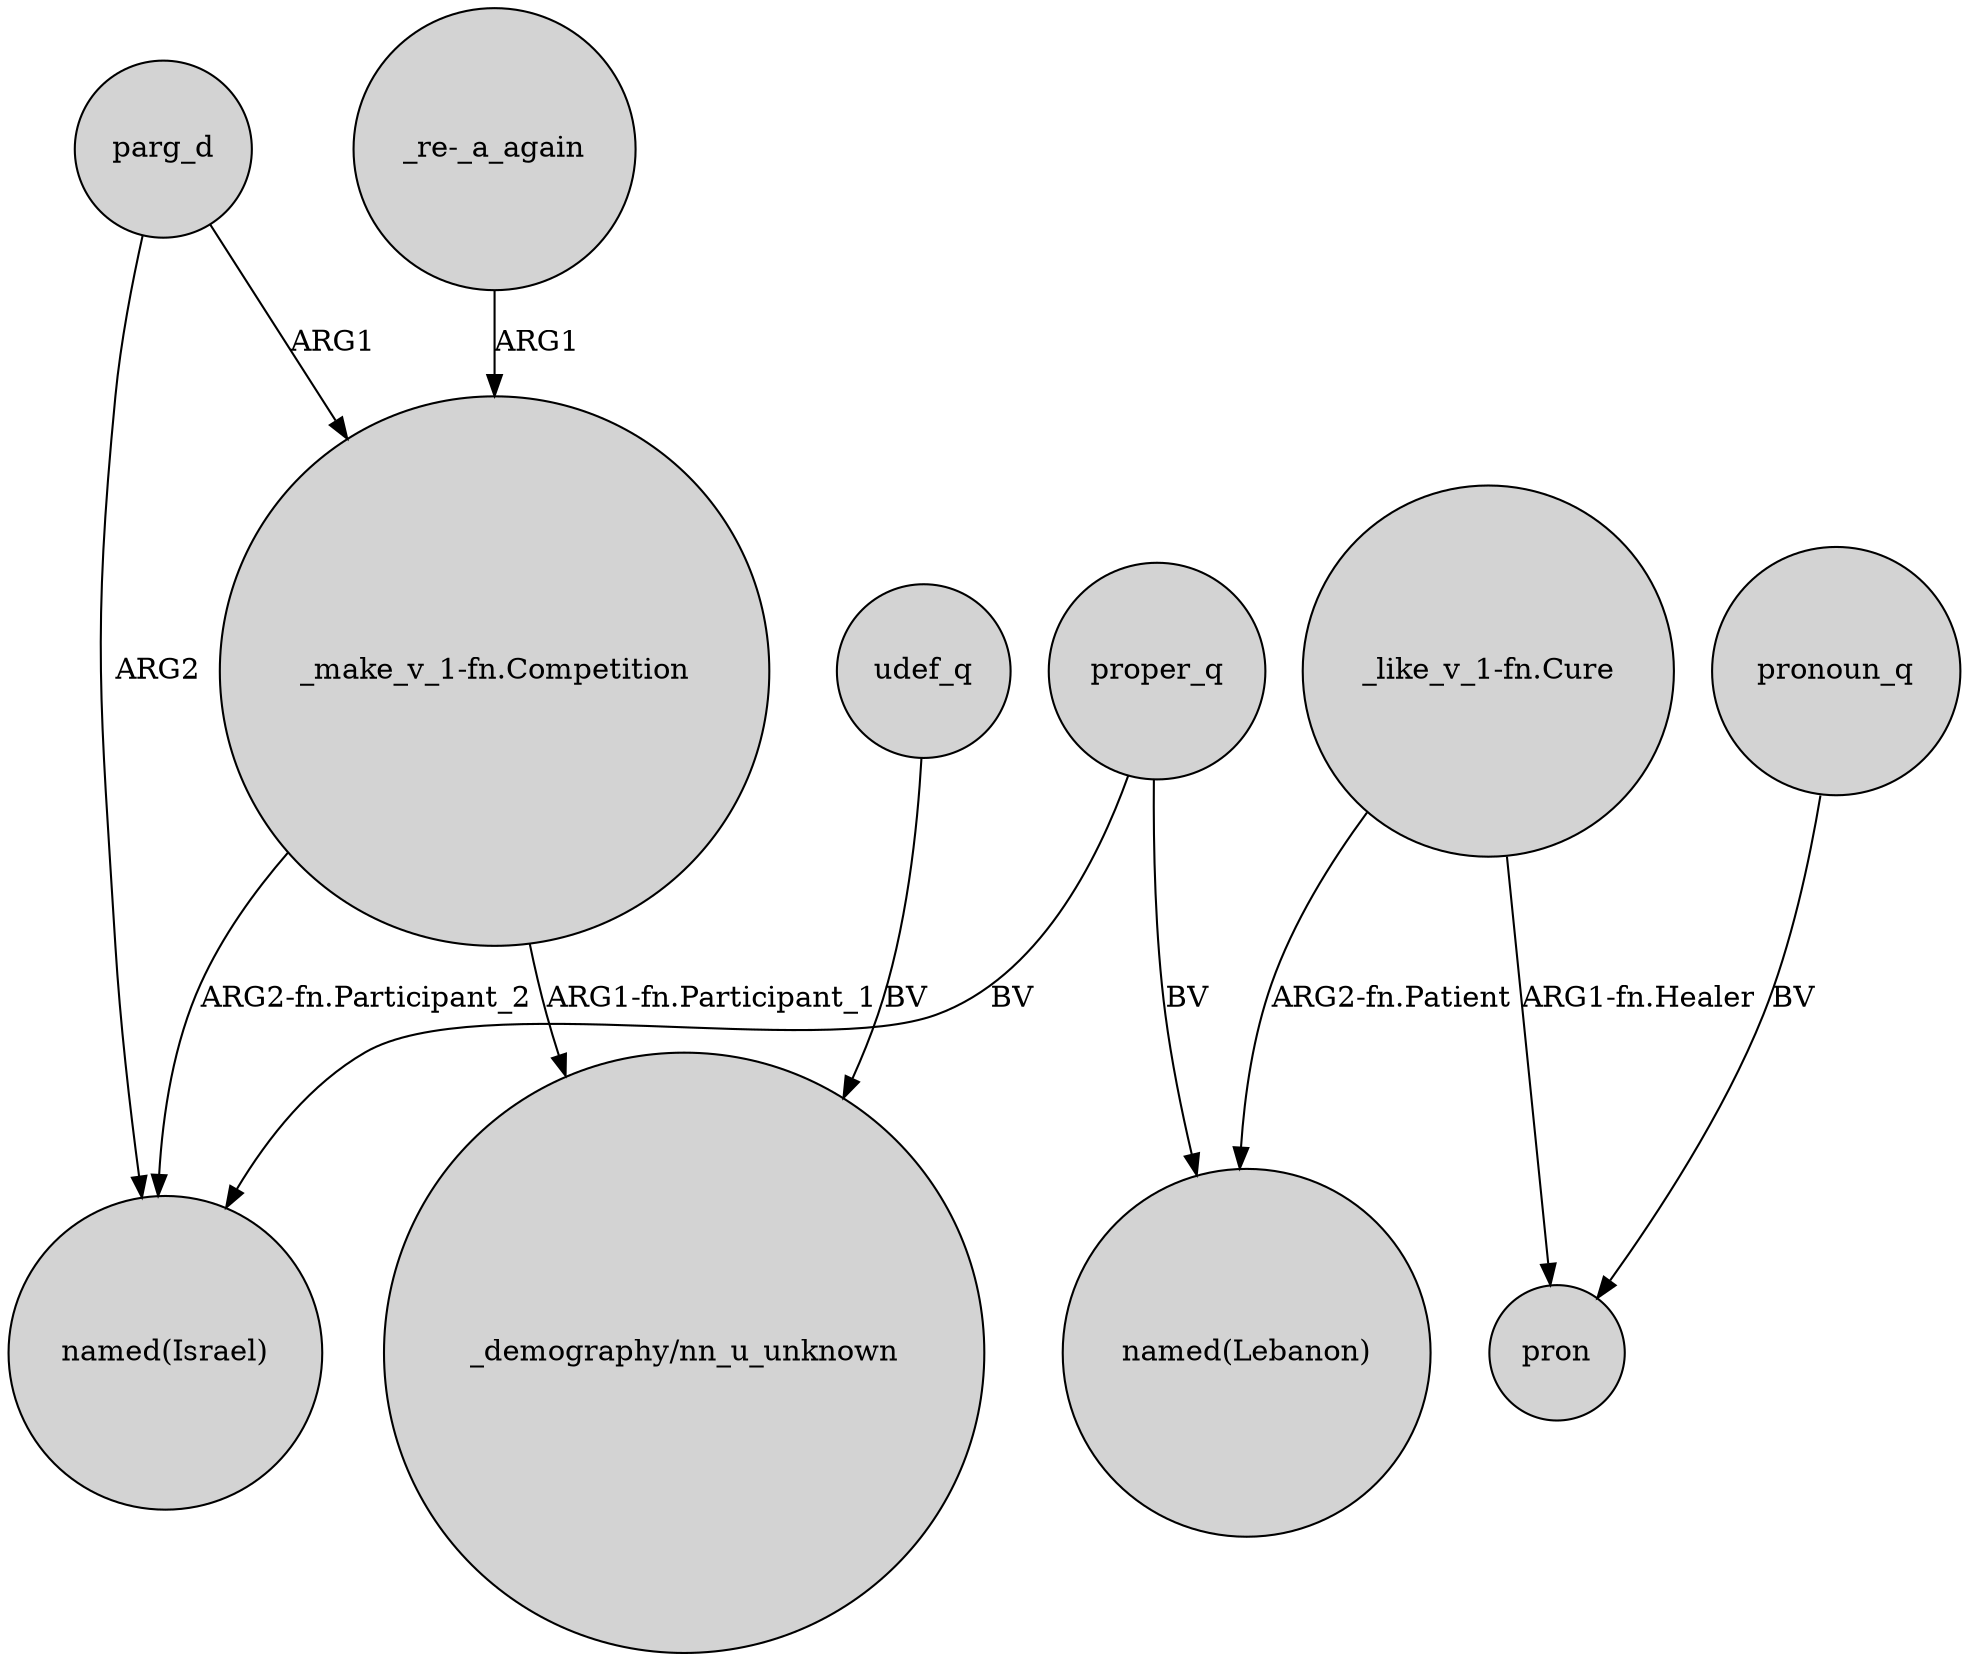 digraph {
	node [shape=circle style=filled]
	"_re-_a_again" -> "_make_v_1-fn.Competition" [label=ARG1]
	proper_q -> "named(Israel)" [label=BV]
	"_like_v_1-fn.Cure" -> pron [label="ARG1-fn.Healer"]
	parg_d -> "named(Israel)" [label=ARG2]
	"_make_v_1-fn.Competition" -> "_demography/nn_u_unknown" [label="ARG1-fn.Participant_1"]
	parg_d -> "_make_v_1-fn.Competition" [label=ARG1]
	proper_q -> "named(Lebanon)" [label=BV]
	pronoun_q -> pron [label=BV]
	"_like_v_1-fn.Cure" -> "named(Lebanon)" [label="ARG2-fn.Patient"]
	"_make_v_1-fn.Competition" -> "named(Israel)" [label="ARG2-fn.Participant_2"]
	udef_q -> "_demography/nn_u_unknown" [label=BV]
}
